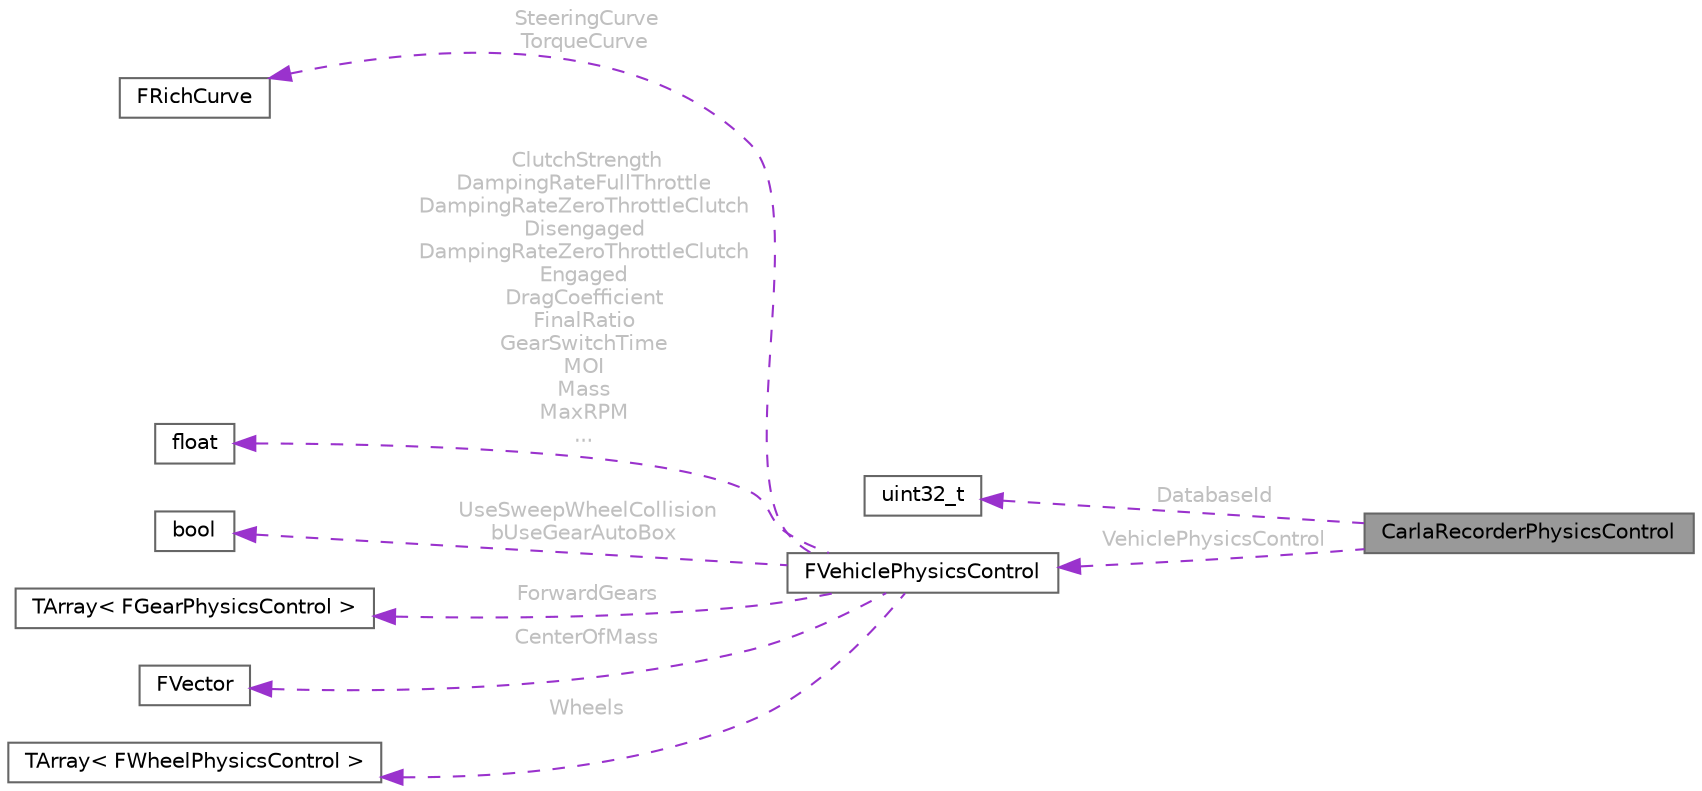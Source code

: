 digraph "CarlaRecorderPhysicsControl"
{
 // INTERACTIVE_SVG=YES
 // LATEX_PDF_SIZE
  bgcolor="transparent";
  edge [fontname=Helvetica,fontsize=10,labelfontname=Helvetica,labelfontsize=10];
  node [fontname=Helvetica,fontsize=10,shape=box,height=0.2,width=0.4];
  rankdir="LR";
  Node1 [id="Node000001",label="CarlaRecorderPhysicsControl",height=0.2,width=0.4,color="gray40", fillcolor="grey60", style="filled", fontcolor="black",tooltip=" "];
  Node2 -> Node1 [id="edge1_Node000001_Node000002",dir="back",color="darkorchid3",style="dashed",tooltip=" ",label=" DatabaseId",fontcolor="grey" ];
  Node2 [id="Node000002",label="uint32_t",height=0.2,width=0.4,color="gray40", fillcolor="white", style="filled",tooltip=" "];
  Node3 -> Node1 [id="edge2_Node000001_Node000003",dir="back",color="darkorchid3",style="dashed",tooltip=" ",label=" VehiclePhysicsControl",fontcolor="grey" ];
  Node3 [id="Node000003",label="FVehiclePhysicsControl",height=0.2,width=0.4,color="gray40", fillcolor="white", style="filled",URL="$d1/dbe/structFVehiclePhysicsControl.html",tooltip=" "];
  Node4 -> Node3 [id="edge3_Node000003_Node000004",dir="back",color="darkorchid3",style="dashed",tooltip=" ",label=" SteeringCurve\nTorqueCurve",fontcolor="grey" ];
  Node4 [id="Node000004",label="FRichCurve",height=0.2,width=0.4,color="gray40", fillcolor="white", style="filled",tooltip=" "];
  Node5 -> Node3 [id="edge4_Node000003_Node000005",dir="back",color="darkorchid3",style="dashed",tooltip=" ",label=" ClutchStrength\nDampingRateFullThrottle\nDampingRateZeroThrottleClutch\lDisengaged\nDampingRateZeroThrottleClutch\lEngaged\nDragCoefficient\nFinalRatio\nGearSwitchTime\nMOI\nMass\nMaxRPM\n...",fontcolor="grey" ];
  Node5 [id="Node000005",label="float",height=0.2,width=0.4,color="gray40", fillcolor="white", style="filled",tooltip=" "];
  Node6 -> Node3 [id="edge5_Node000003_Node000006",dir="back",color="darkorchid3",style="dashed",tooltip=" ",label=" UseSweepWheelCollision\nbUseGearAutoBox",fontcolor="grey" ];
  Node6 [id="Node000006",label="bool",height=0.2,width=0.4,color="gray40", fillcolor="white", style="filled",tooltip=" "];
  Node7 -> Node3 [id="edge6_Node000003_Node000007",dir="back",color="darkorchid3",style="dashed",tooltip=" ",label=" ForwardGears",fontcolor="grey" ];
  Node7 [id="Node000007",label="TArray\< FGearPhysicsControl \>",height=0.2,width=0.4,color="gray40", fillcolor="white", style="filled",tooltip=" "];
  Node8 -> Node3 [id="edge7_Node000003_Node000008",dir="back",color="darkorchid3",style="dashed",tooltip=" ",label=" CenterOfMass",fontcolor="grey" ];
  Node8 [id="Node000008",label="FVector",height=0.2,width=0.4,color="gray40", fillcolor="white", style="filled",tooltip=" "];
  Node9 -> Node3 [id="edge8_Node000003_Node000009",dir="back",color="darkorchid3",style="dashed",tooltip=" ",label=" Wheels",fontcolor="grey" ];
  Node9 [id="Node000009",label="TArray\< FWheelPhysicsControl \>",height=0.2,width=0.4,color="gray40", fillcolor="white", style="filled",tooltip=" "];
}
